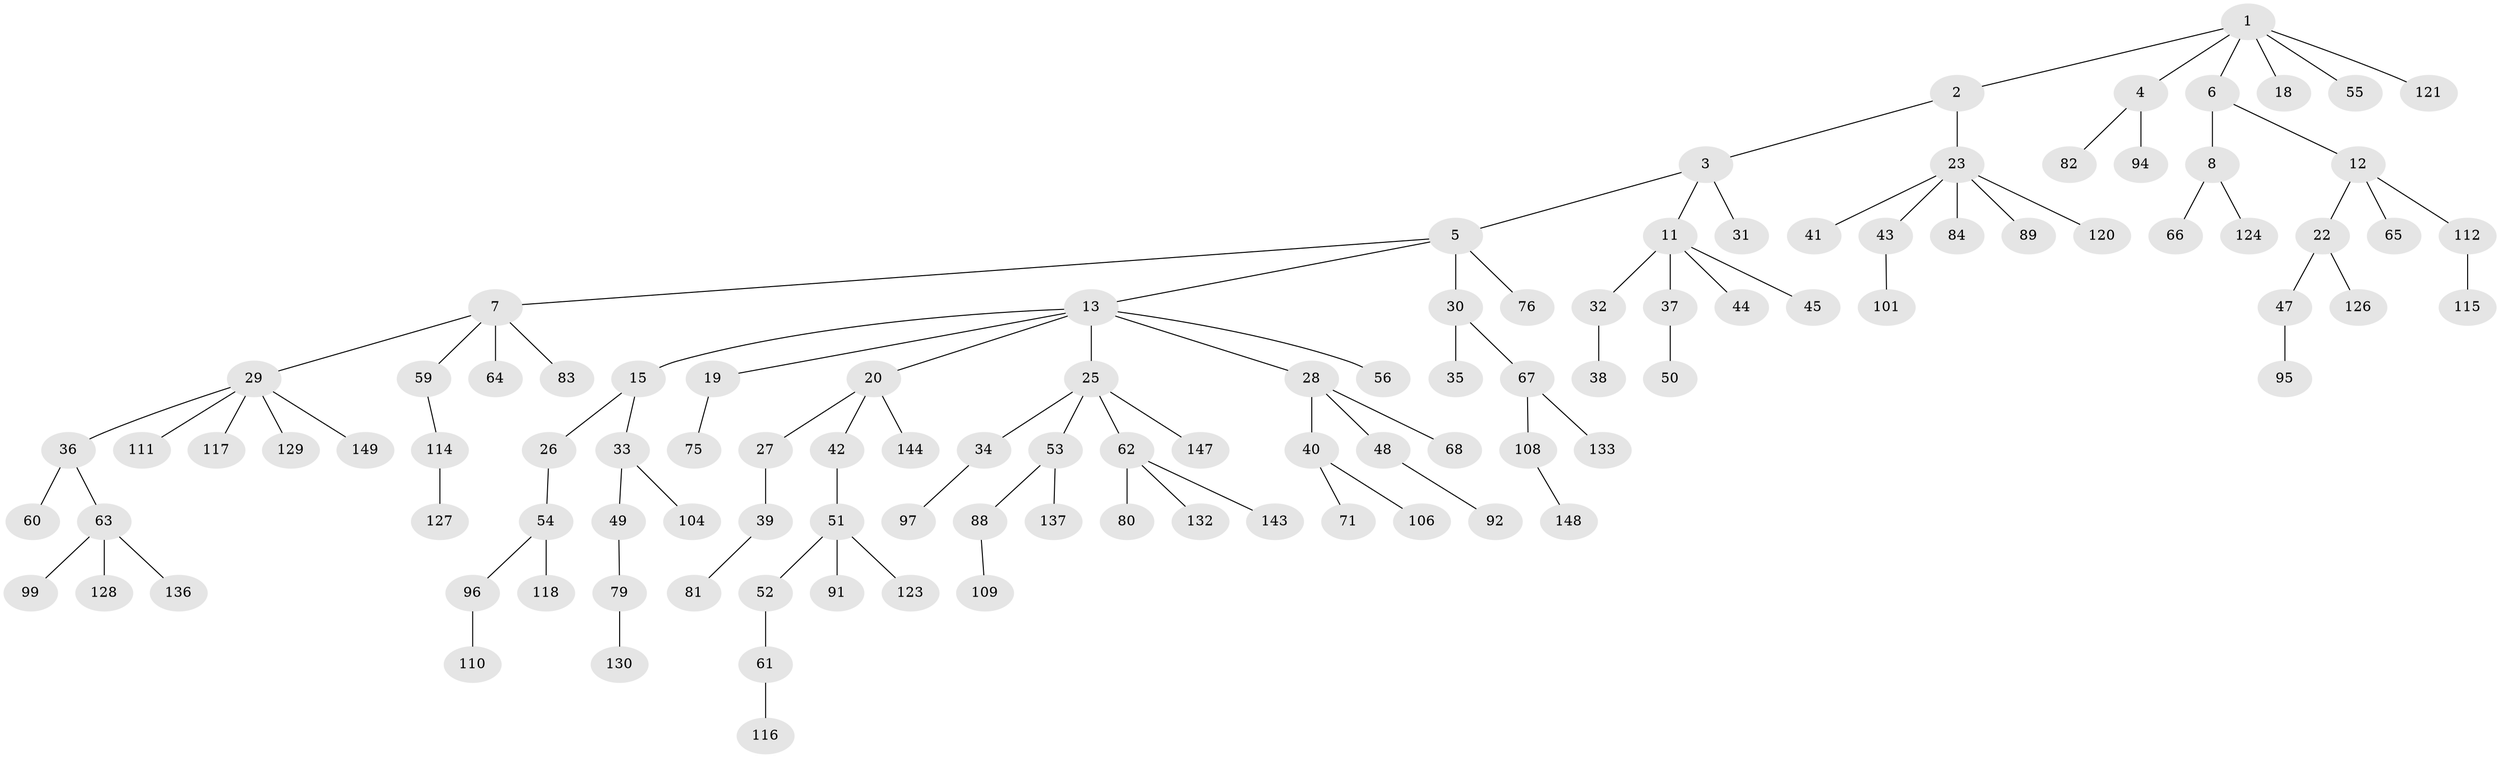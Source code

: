 // original degree distribution, {6: 0.026845637583892617, 3: 0.12080536912751678, 5: 0.026845637583892617, 2: 0.28187919463087246, 4: 0.0738255033557047, 1: 0.4697986577181208}
// Generated by graph-tools (version 1.1) at 2025/42/03/06/25 10:42:03]
// undirected, 107 vertices, 106 edges
graph export_dot {
graph [start="1"]
  node [color=gray90,style=filled];
  1 [super="+69"];
  2;
  3 [super="+17"];
  4 [super="+9"];
  5;
  6;
  7 [super="+10"];
  8 [super="+57"];
  11 [super="+72"];
  12 [super="+16"];
  13 [super="+14"];
  15 [super="+138"];
  18 [super="+86"];
  19;
  20 [super="+21"];
  22 [super="+93"];
  23 [super="+24"];
  25 [super="+135"];
  26;
  27 [super="+77"];
  28 [super="+46"];
  29 [super="+103"];
  30 [super="+119"];
  31;
  32;
  33;
  34 [super="+85"];
  35 [super="+70"];
  36;
  37;
  38;
  39;
  40 [super="+102"];
  41 [super="+90"];
  42;
  43 [super="+105"];
  44 [super="+58"];
  45;
  47;
  48;
  49 [super="+107"];
  50;
  51 [super="+74"];
  52;
  53;
  54 [super="+100"];
  55;
  56;
  59;
  60;
  61;
  62 [super="+113"];
  63 [super="+87"];
  64 [super="+78"];
  65;
  66;
  67 [super="+73"];
  68;
  71;
  75;
  76 [super="+134"];
  79 [super="+145"];
  80;
  81;
  82 [super="+125"];
  83;
  84;
  88 [super="+139"];
  89;
  91 [super="+98"];
  92;
  94 [super="+146"];
  95;
  96;
  97;
  99 [super="+122"];
  101;
  104;
  106;
  108;
  109;
  110;
  111;
  112;
  114;
  115;
  116;
  117;
  118;
  120 [super="+142"];
  121;
  123;
  124;
  126;
  127 [super="+140"];
  128;
  129;
  130 [super="+131"];
  132;
  133 [super="+141"];
  136;
  137;
  143;
  144;
  147;
  148;
  149;
  1 -- 2;
  1 -- 4;
  1 -- 6;
  1 -- 18;
  1 -- 55;
  1 -- 121;
  2 -- 3;
  2 -- 23;
  3 -- 5;
  3 -- 11;
  3 -- 31;
  4 -- 94;
  4 -- 82;
  5 -- 7;
  5 -- 13;
  5 -- 30;
  5 -- 76;
  6 -- 8;
  6 -- 12;
  7 -- 64;
  7 -- 59;
  7 -- 83;
  7 -- 29;
  8 -- 124;
  8 -- 66;
  11 -- 32;
  11 -- 37;
  11 -- 44;
  11 -- 45;
  12 -- 112;
  12 -- 65;
  12 -- 22;
  13 -- 25;
  13 -- 28;
  13 -- 19;
  13 -- 20;
  13 -- 56;
  13 -- 15;
  15 -- 26;
  15 -- 33;
  19 -- 75;
  20 -- 27;
  20 -- 42;
  20 -- 144;
  22 -- 47;
  22 -- 126;
  23 -- 41;
  23 -- 84;
  23 -- 120;
  23 -- 89;
  23 -- 43;
  25 -- 34;
  25 -- 53;
  25 -- 62;
  25 -- 147;
  26 -- 54;
  27 -- 39;
  28 -- 40;
  28 -- 48;
  28 -- 68;
  29 -- 36;
  29 -- 111;
  29 -- 117;
  29 -- 129;
  29 -- 149;
  30 -- 35;
  30 -- 67;
  32 -- 38;
  33 -- 49;
  33 -- 104;
  34 -- 97;
  36 -- 60;
  36 -- 63;
  37 -- 50;
  39 -- 81;
  40 -- 71;
  40 -- 106;
  42 -- 51;
  43 -- 101;
  47 -- 95;
  48 -- 92;
  49 -- 79;
  51 -- 52;
  51 -- 91;
  51 -- 123;
  52 -- 61;
  53 -- 88;
  53 -- 137;
  54 -- 96;
  54 -- 118;
  59 -- 114;
  61 -- 116;
  62 -- 80;
  62 -- 143;
  62 -- 132;
  63 -- 128;
  63 -- 136;
  63 -- 99;
  67 -- 108;
  67 -- 133;
  79 -- 130;
  88 -- 109;
  96 -- 110;
  108 -- 148;
  112 -- 115;
  114 -- 127;
}
